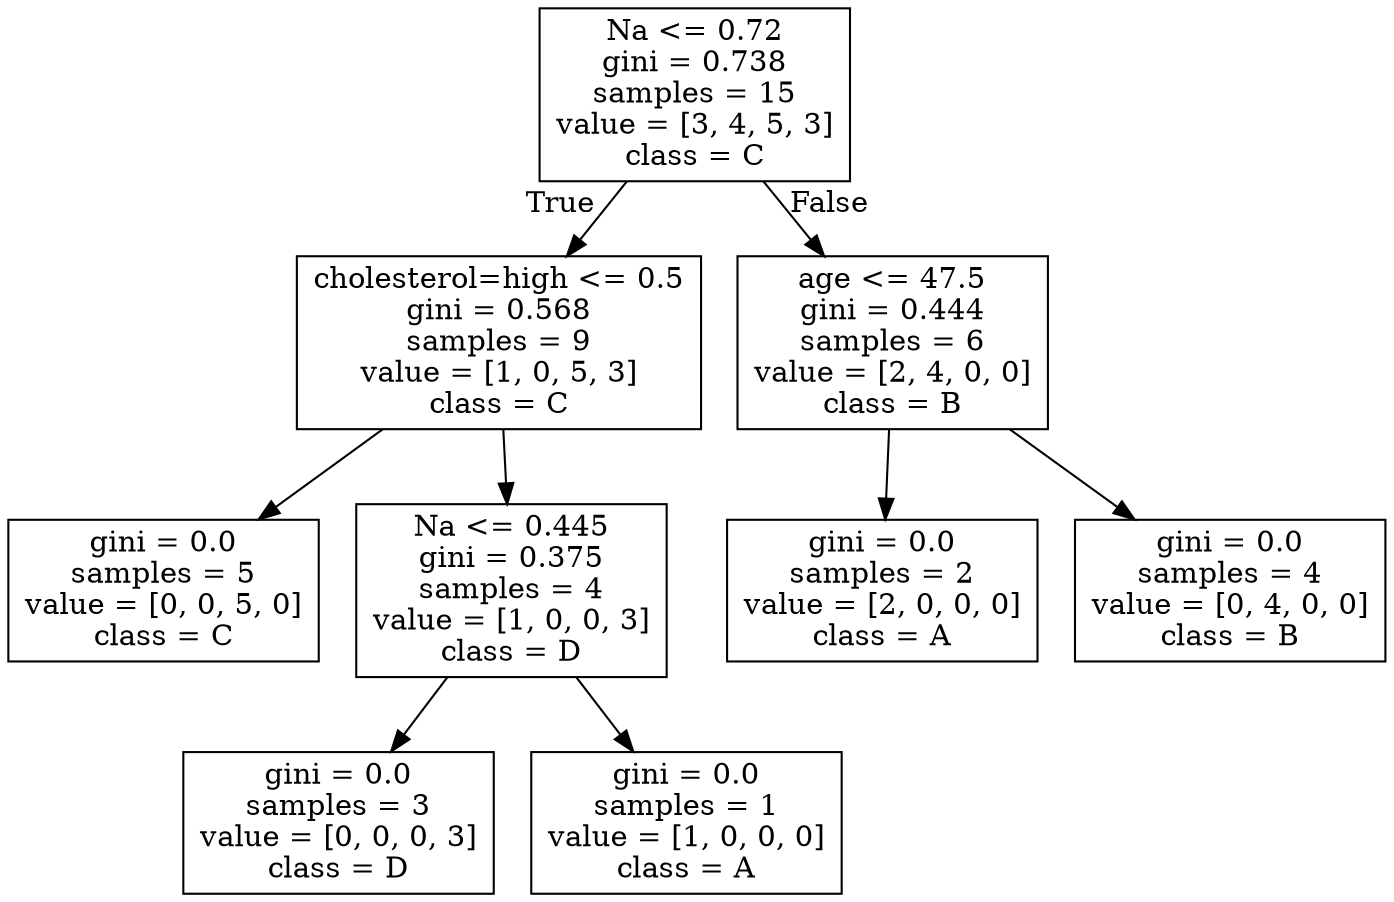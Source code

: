 digraph Tree {
node [shape=box] ;
0 [label="Na <= 0.72\ngini = 0.738\nsamples = 15\nvalue = [3, 4, 5, 3]\nclass = C"] ;
1 [label="cholesterol=high <= 0.5\ngini = 0.568\nsamples = 9\nvalue = [1, 0, 5, 3]\nclass = C"] ;
0 -> 1 [labeldistance=2.5, labelangle=45, headlabel="True"] ;
2 [label="gini = 0.0\nsamples = 5\nvalue = [0, 0, 5, 0]\nclass = C"] ;
1 -> 2 ;
3 [label="Na <= 0.445\ngini = 0.375\nsamples = 4\nvalue = [1, 0, 0, 3]\nclass = D"] ;
1 -> 3 ;
4 [label="gini = 0.0\nsamples = 3\nvalue = [0, 0, 0, 3]\nclass = D"] ;
3 -> 4 ;
5 [label="gini = 0.0\nsamples = 1\nvalue = [1, 0, 0, 0]\nclass = A"] ;
3 -> 5 ;
6 [label="age <= 47.5\ngini = 0.444\nsamples = 6\nvalue = [2, 4, 0, 0]\nclass = B"] ;
0 -> 6 [labeldistance=2.5, labelangle=-45, headlabel="False"] ;
7 [label="gini = 0.0\nsamples = 2\nvalue = [2, 0, 0, 0]\nclass = A"] ;
6 -> 7 ;
8 [label="gini = 0.0\nsamples = 4\nvalue = [0, 4, 0, 0]\nclass = B"] ;
6 -> 8 ;
}